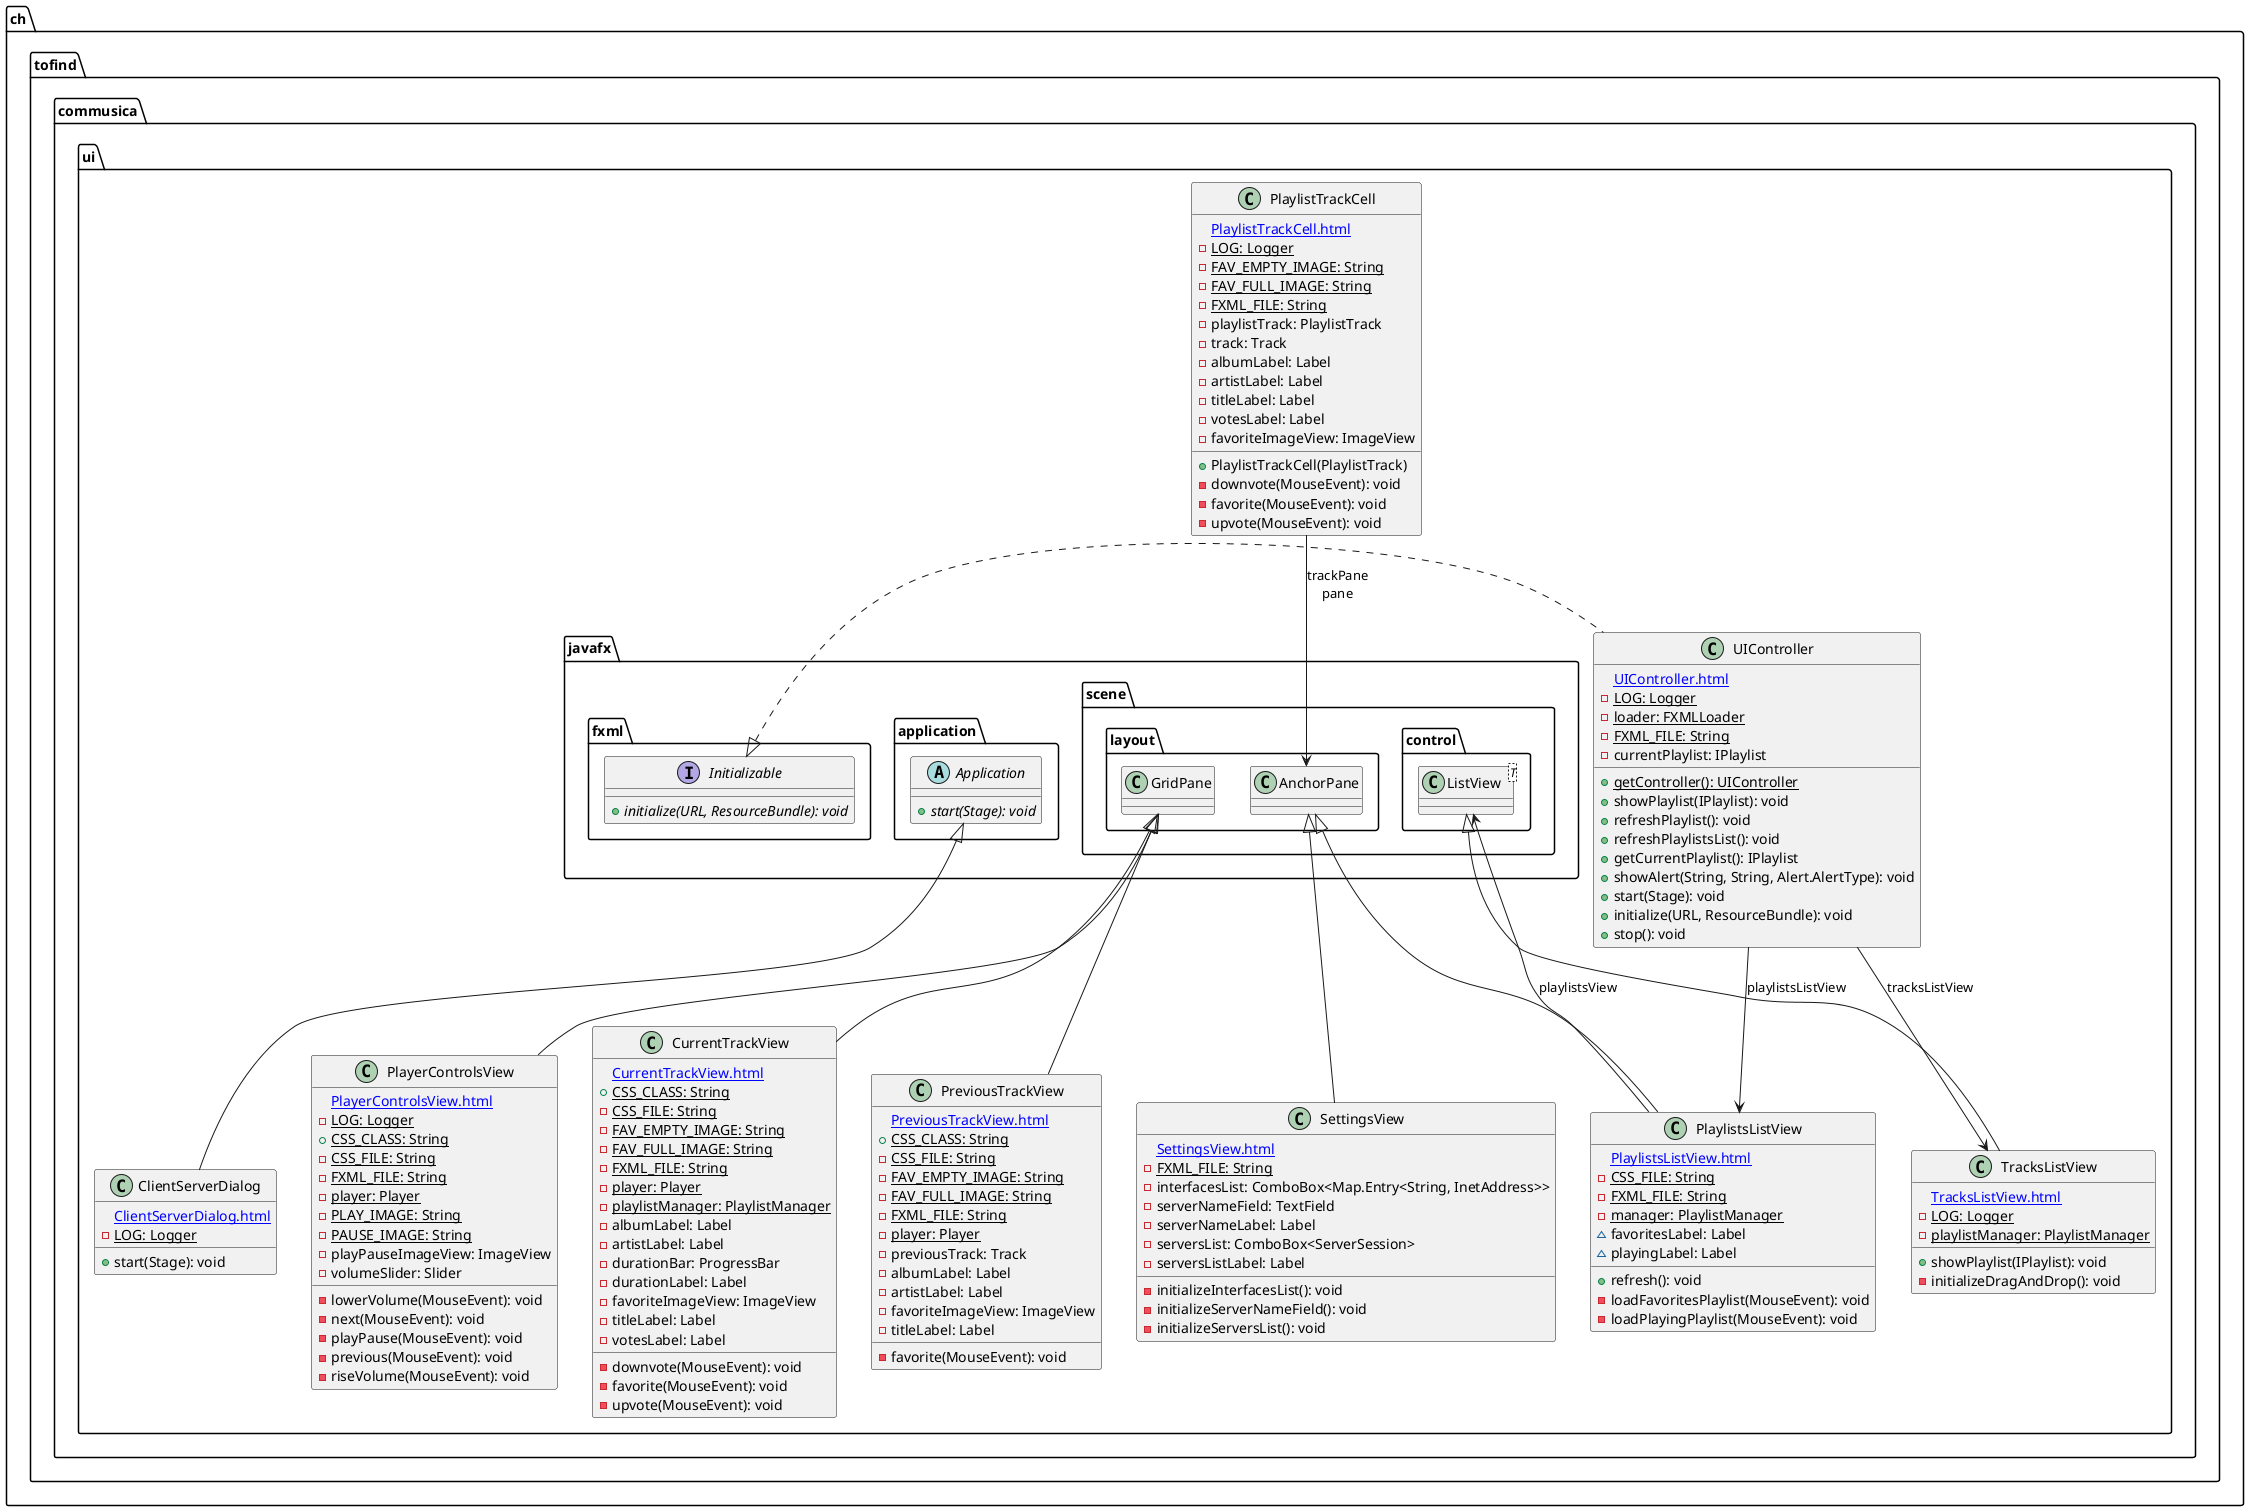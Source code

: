 @startuml

    namespace ch.tofind.commusica.ui {

        class PreviousTrackView {
            [[PreviousTrackView.html]]
            {static} +CSS_CLASS: String
            {static} -CSS_FILE: String
            {static} -FAV_EMPTY_IMAGE: String
            {static} -FAV_FULL_IMAGE: String
            {static} -FXML_FILE: String
            {static} -player: Player
            -previousTrack: Track
            -albumLabel: Label
            -artistLabel: Label
            -favoriteImageView: ImageView
            -titleLabel: Label
            -favorite(MouseEvent): void
        }

        class ClientServerDialog {
            [[ClientServerDialog.html]]
            {static} -LOG: Logger
            +start(Stage): void
        }

        class PlaylistsListView {
            [[PlaylistsListView.html]]
            {static} -CSS_FILE: String
            {static} -FXML_FILE: String
            {static} -manager: PlaylistManager
            ~favoritesLabel: Label
            ~playingLabel: Label
            +refresh(): void
            -loadFavoritesPlaylist(MouseEvent): void
            -loadPlayingPlaylist(MouseEvent): void
        }

        class CurrentTrackView {
            [[CurrentTrackView.html]]
            {static} +CSS_CLASS: String
            {static} -CSS_FILE: String
            {static} -FAV_EMPTY_IMAGE: String
            {static} -FAV_FULL_IMAGE: String
            {static} -FXML_FILE: String
            {static} -player: Player
            {static} -playlistManager: PlaylistManager
            -albumLabel: Label
            -artistLabel: Label
            -durationBar: ProgressBar
            -durationLabel: Label
            -favoriteImageView: ImageView
            -titleLabel: Label
            -votesLabel: Label
            -downvote(MouseEvent): void
            -favorite(MouseEvent): void
            -upvote(MouseEvent): void
        }

        class SettingsView {
            [[SettingsView.html]]
            {static} -FXML_FILE: String
            -interfacesList: ComboBox<Map.Entry<String, InetAddress>>
            -serverNameField: TextField
            -serverNameLabel: Label
            -serversList: ComboBox<ServerSession>
            -serversListLabel: Label
            -initializeInterfacesList(): void
            -initializeServerNameField(): void
            -initializeServersList(): void
        }

        class UIController {
            [[UIController.html]]
            {static} -LOG: Logger
            {static} -loader: FXMLLoader
            {static} -FXML_FILE: String
            -currentPlaylist: IPlaylist
            {static} +getController(): UIController
            +showPlaylist(IPlaylist): void
            +refreshPlaylist(): void
            +refreshPlaylistsList(): void
            +getCurrentPlaylist(): IPlaylist
            +showAlert(String, String, Alert.AlertType): void
            +start(Stage): void
            +initialize(URL, ResourceBundle): void
            +stop(): void
        }

        class PlaylistTrackCell {
            [[PlaylistTrackCell.html]]
            {static} -LOG: Logger
            {static} -FAV_EMPTY_IMAGE: String
            {static} -FAV_FULL_IMAGE: String
            {static} -FXML_FILE: String
            -playlistTrack: PlaylistTrack
            -track: Track
            -albumLabel: Label
            -artistLabel: Label
            -titleLabel: Label
            -votesLabel: Label
            -favoriteImageView: ImageView
            +PlaylistTrackCell(PlaylistTrack)
            -downvote(MouseEvent): void
            -favorite(MouseEvent): void
            -upvote(MouseEvent): void
        }

        class PlayerControlsView {
            [[PlayerControlsView.html]]
            {static} -LOG: Logger
            {static} +CSS_CLASS: String
            {static} -CSS_FILE: String
            {static} -FXML_FILE: String
            {static} -player: Player
            {static} -PLAY_IMAGE: String
            {static} -PAUSE_IMAGE: String
            -playPauseImageView: ImageView
            -volumeSlider: Slider
            -lowerVolume(MouseEvent): void
            -next(MouseEvent): void
            -playPause(MouseEvent): void
            -previous(MouseEvent): void
            -riseVolume(MouseEvent): void
        }

        class TracksListView {
            [[TracksListView.html]]
            {static} -LOG: Logger
            {static} -playlistManager: PlaylistManager
            +showPlaylist(IPlaylist): void
            -initializeDragAndDrop(): void
        }

        class javafx.scene.layout.GridPane
        javafx.scene.layout.GridPane <|-- PreviousTrackView

        abstract class javafx.application.Application {
            {abstract} +start(Stage): void
        }
        javafx.application.Application <|-- ClientServerDialog

        class javafx.scene.layout.AnchorPane
        javafx.scene.layout.AnchorPane <|-- PlaylistsListView

        javafx.scene.layout.GridPane <|-- CurrentTrackView

        javafx.scene.layout.AnchorPane <|-- SettingsView

        interface javafx.fxml.Initializable {
            {abstract} +initialize(URL, ResourceBundle): void
        }
        javafx.fxml.Initializable <|.. UIController

        javafx.scene.layout.GridPane <|-- PlayerControlsView

        class javafx.scene.control.ListView<T>
        javafx.scene.control.ListView <|-- TracksListView

        PlaylistsListView --> javafx.scene.control.ListView: playlistsView

        UIController --> PlaylistsListView: playlistsListView

        UIController --> TracksListView: tracksListView

        PlaylistTrackCell --> javafx.scene.layout.AnchorPane: trackPane\npane

    }

@enduml
